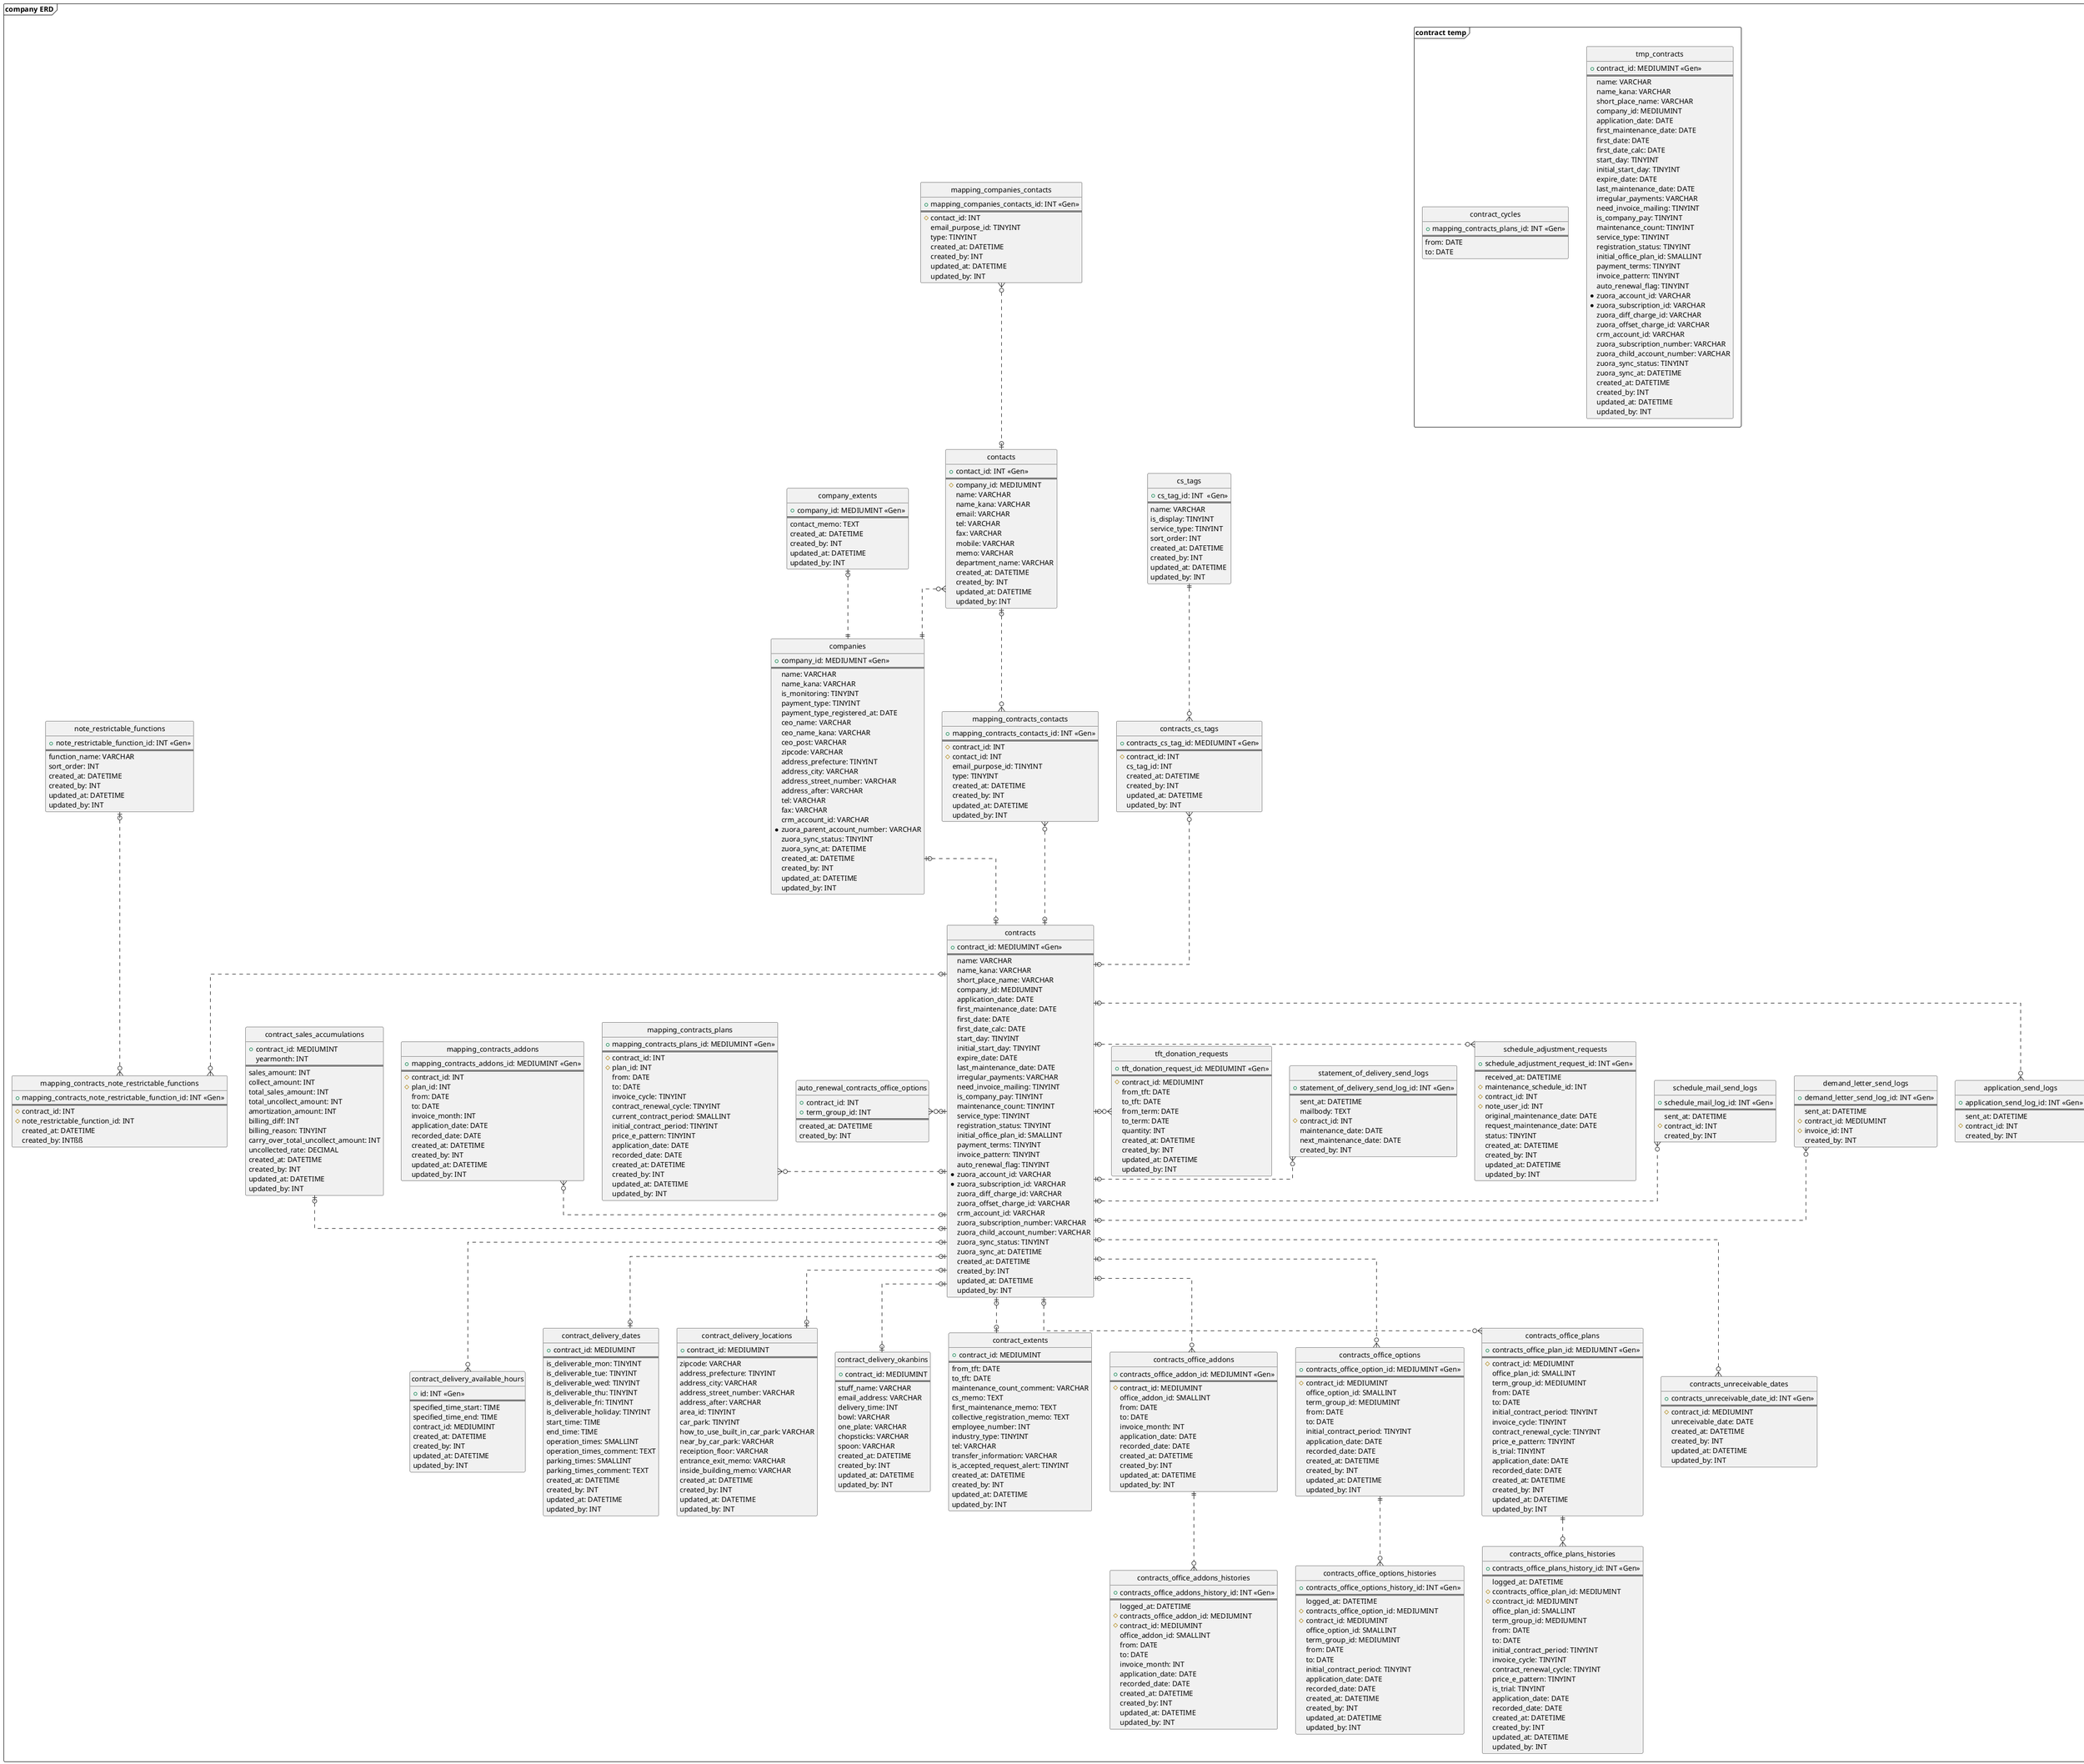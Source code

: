 @startuml

' hide the spot
hide circle

' avoid problems with angled crows feet
skinparam linetype ortho

frame "company ERD" {
  entity "companies" {
    + company_id: MEDIUMINT <<Gen>>
    ==
    name: VARCHAR
    name_kana: VARCHAR
    is_monitoring: TINYINT
    payment_type: TINYINT
    payment_type_registered_at: DATE
    ceo_name: VARCHAR
    ceo_name_kana: VARCHAR
    ceo_post: VARCHAR
    zipcode: VARCHAR
    address_prefecture: TINYINT
    address_city: VARCHAR
    address_street_number: VARCHAR
    address_after: VARCHAR
    tel: VARCHAR
    fax: VARCHAR
    crm_account_id: VARCHAR
    * zuora_parent_account_number: VARCHAR
    zuora_sync_status: TINYINT
    zuora_sync_at: DATETIME
    created_at: DATETIME
    created_by: INT
    updated_at: DATETIME
    updated_by: INT
  }
  entity "company_extents" {
    + company_id: MEDIUMINT <<Gen>>
    ==
    contact_memo: TEXT
    created_at: DATETIME
    created_by: INT
    updated_at: DATETIME
    updated_by: INT
  }
  entity "contacts" {
    + contact_id: INT <<Gen>>
    ==
    # company_id: MEDIUMINT
    name: VARCHAR
    name_kana: VARCHAR
    email: VARCHAR
    tel: VARCHAR
    fax: VARCHAR
    mobile: VARCHAR
    memo: VARCHAR
    department_name: VARCHAR
    created_at: DATETIME
    created_by: INT
    updated_at: DATETIME
    updated_by: INT
  }
  entity "mapping_companies_contacts" {
    + mapping_companies_contacts_id: INT <<Gen>>
    ==
    # contact_id: INT
    email_purpose_id: TINYINT
    type: TINYINT
    created_at: DATETIME
    created_by: INT
    updated_at: DATETIME
    updated_by: INT
  }
  entity "mapping_contracts_addons" {
    + mapping_contracts_addons_id: MEDIUMINT <<Gen>>
    ==
    # contract_id: INT
    # plan_id: INT
    from: DATE
    to: DATE
    invoice_month: INT
    application_date: DATE
    recorded_date: DATE
    created_at: DATETIME
    created_by: INT
    updated_at: DATETIME
    updated_by: INT
  }
  entity "mapping_contracts_contacts" {
    + mapping_contracts_contacts_id: INT <<Gen>>
    ==
    # contract_id: INT
    # contact_id: INT
    email_purpose_id: TINYINT
    type: TINYINT
    created_at: DATETIME
    created_by: INT
    updated_at: DATETIME
    updated_by: INT
  }
  entity "mapping_contracts_plans" {
    + mapping_contracts_plans_id: MEDIUMINT <<Gen>>
    ==
    # contract_id: INT
    # plan_id: INT
    from: DATE
    to: DATE
    invoice_cycle: TINYINT
    contract_renewal_cycle: TINYINT
    current_contract_period: SMALLINT
    initial_contract_period: TINYINT
    price_e_pattern: TINYINT
    application_date: DATE
    recorded_date: DATE
    created_at: DATETIME
    created_by: INT
    updated_at: DATETIME
    updated_by: INT
  }
  entity "contract_delivery_available_hours" {
    + id: INT <<Gen>>
    ==
    specified_time_start: TIME
    specified_time_end: TIME
    contract_id: MEDIUMINT
    created_at: DATETIME
    created_by: INT
    updated_at: DATETIME
    updated_by: INT
  }
  entity "contract_delivery_dates" {
    + contract_id: MEDIUMINT
    ==
    is_deliverable_mon: TINYINT
    is_deliverable_tue: TINYINT
    is_deliverable_wed: TINYINT
    is_deliverable_thu: TINYINT
    is_deliverable_fri: TINYINT
    is_deliverable_holiday: TINYINT
    start_time: TIME
    end_time: TIME
    operation_times: SMALLINT
    operation_times_comment: TEXT
    parking_times: SMALLINT
    parking_times_comment: TEXT
    created_at: DATETIME
    created_by: INT
    updated_at: DATETIME
    updated_by: INT
  }
  entity "contract_delivery_locations" {
    + contract_id: MEDIUMINT
    ==
    zipcode: VARCHAR
    address_prefecture: TINYINT
    address_city: VARCHAR
    address_street_number: VARCHAR
    address_after: VARCHAR
    area_id: TINYINT
    car_park: TINYINT
    how_to_use_built_in_car_park: VARCHAR
    near_by_car_park: VARCHAR
    receiption_floor: VARCHAR
    entrance_exit_memo: VARCHAR
    inside_building_memo: VARCHAR
    created_at: DATETIME
    created_by: INT
    updated_at: DATETIME
    updated_by: INT
  }
  entity "contract_delivery_okanbins" {
    + contract_id: MEDIUMINT
    ==
    stuff_name: VARCHAR
    email_address: VARCHAR
    delivery_time: INT
    bowl: VARCHAR
    one_plate: VARCHAR
    chopsticks: VARCHAR
    spoon: VARCHAR
    created_at: DATETIME
    created_by: INT
    updated_at: DATETIME
    updated_by: INT
  }
  entity "contract_extents" {
    + contract_id: MEDIUMINT
    ==
    from_tft: DATE
    to_tft: DATE
    maintenance_count_comment: VARCHAR
    cs_memo: TEXT
    first_maintenance_memo: TEXT
    collective_registration_memo: TEXT
    employee_number: INT
    industry_type: TINYINT
    tel: VARCHAR
    transfer_information: VARCHAR
    is_accepted_request_alert: TINYINT
    created_at: DATETIME
    created_by: INT
    updated_at: DATETIME
    updated_by: INT
  }
  entity "contract_sales_accumulations" {
    + contract_id: MEDIUMINT
    yearmonth: INT
    ==
    sales_amount: INT
    collect_amount: INT
    total_sales_amount: INT
    total_uncollect_amount: INT
    amortization_amount: INT
    billing_diff: INT
    billing_reason: TINYINT
    carry_over_total_uncollect_amount: INT
    uncollected_rate: DECIMAL
    created_at: DATETIME
    created_by: INT
    updated_at: DATETIME
    updated_by: INT
  }
  entity "contracts" {
    + contract_id: MEDIUMINT <<Gen>>
    ==
    name: VARCHAR
    name_kana: VARCHAR
    short_place_name: VARCHAR
    company_id: MEDIUMINT
    application_date: DATE
    first_maintenance_date: DATE
    first_date: DATE
    first_date_calc: DATE
    start_day: TINYINT
    initial_start_day: TINYINT
    expire_date: DATE
    last_maintenance_date: DATE
    irregular_payments: VARCHAR
    need_invoice_mailing: TINYINT
    is_company_pay: TINYINT
    maintenance_count: TINYINT
    service_type: TINYINT
    registration_status: TINYINT
    initial_office_plan_id: SMALLINT
    payment_terms: TINYINT
    invoice_pattern: TINYINT
    auto_renewal_flag: TINYINT
    * zuora_account_id: VARCHAR
    * zuora_subscription_id: VARCHAR
    zuora_diff_charge_id: VARCHAR
    zuora_offset_charge_id: VARCHAR
    crm_account_id: VARCHAR
    zuora_subscription_number: VARCHAR
    zuora_child_account_number: VARCHAR
    zuora_sync_status: TINYINT
    zuora_sync_at: DATETIME
    created_at: DATETIME
    created_by: INT
    updated_at: DATETIME
    updated_by: INT
  }
  entity "contracts_cs_tags" {
    + contracts_cs_tag_id: MEDIUMINT <<Gen>>
    ==
    # contract_id: INT
    cs_tag_id: INT
    created_at: DATETIME
    created_by: INT
    updated_at: DATETIME
    updated_by: INT
  }
  entity "contracts_office_addons" {
    + contracts_office_addon_id: MEDIUMINT <<Gen>>
    ==
    # contract_id: MEDIUMINT
    office_addon_id: SMALLINT
    from: DATE
    to: DATE
    invoice_month: INT
    application_date: DATE
    recorded_date: DATE
    created_at: DATETIME
    created_by: INT
    updated_at: DATETIME
    updated_by: INT
  }
  entity "contracts_office_addons_histories" {
    + contracts_office_addons_history_id: INT <<Gen>>
    ==
    logged_at: DATETIME
    # contracts_office_addon_id: MEDIUMINT
    # contract_id: MEDIUMINT
    office_addon_id: SMALLINT
    from: DATE
    to: DATE
    invoice_month: INT
    application_date: DATE
    recorded_date: DATE
    created_at: DATETIME
    created_by: INT
    updated_at: DATETIME
    updated_by: INT
  }
  entity "contracts_office_options" {
    + contracts_office_option_id: MEDIUMINT <<Gen>>
    ==
    # contract_id: MEDIUMINT
    office_option_id: SMALLINT
    term_group_id: MEDIUMINT
    from: DATE
    to: DATE
    initial_contract_period: TINYINT
    application_date: DATE
    recorded_date: DATE
    created_at: DATETIME
    created_by: INT
    updated_at: DATETIME
    updated_by: INT
  }
  entity "contracts_office_options_histories" {
    + contracts_office_options_history_id: INT <<Gen>>
    ==
    logged_at: DATETIME
    # contracts_office_option_id: MEDIUMINT
    # contract_id: MEDIUMINT
    office_option_id: SMALLINT
    term_group_id: MEDIUMINT
    from: DATE
    to: DATE
    initial_contract_period: TINYINT
    application_date: DATE
    recorded_date: DATE
    created_at: DATETIME
    created_by: INT
    updated_at: DATETIME
    updated_by: INT
  }
  entity "contracts_office_plans" {
    + contracts_office_plan_id: MEDIUMINT <<Gen>>
    ==
    # contract_id: MEDIUMINT
    office_plan_id: SMALLINT
    term_group_id: MEDIUMINT
    from: DATE
    to: DATE
    initial_contract_period: TINYINT
    invoice_cycle: TINYINT
    contract_renewal_cycle: TINYINT
    price_e_pattern: TINYINT
    is_trial: TINYINT
    application_date: DATE
    recorded_date: DATE
    created_at: DATETIME
    created_by: INT
    updated_at: DATETIME
    updated_by: INT
  }
  entity "contracts_office_plans_histories" {
    + contracts_office_plans_history_id: INT <<Gen>>
    ==
    logged_at: DATETIME
    # ccontracts_office_plan_id: MEDIUMINT
    # ccontract_id: MEDIUMINT
    office_plan_id: SMALLINT
    term_group_id: MEDIUMINT
    from: DATE
    to: DATE
    initial_contract_period: TINYINT
    invoice_cycle: TINYINT
    contract_renewal_cycle: TINYINT
    price_e_pattern: TINYINT
    is_trial: TINYINT
    application_date: DATE
    recorded_date: DATE
    created_at: DATETIME
    created_by: INT
    updated_at: DATETIME
    updated_by: INT
  }
  entity "contracts_unreceivable_dates" {
    + contracts_unreceivable_date_id: INT <<Gen>>
    ==
    # contract_id: MEDIUMINT
    unreceivable_date: DATE
    created_at: DATETIME
    created_by: INT
    updated_at: DATETIME
    updated_by: INT
  }
  entity "cs_tags" {
    + cs_tag_id: INT  <<Gen>>
    ==
    name: VARCHAR
    is_display: TINYINT
    service_type: TINYINT
    sort_order: INT
    created_at: DATETIME
    created_by: INT
    updated_at: DATETIME
    updated_by: INT
  }
  entity "auto_renewal_contracts_office_options" {
    + contract_id: INT
    + term_group_id: INT
    ==
    created_at: DATETIME
    created_by: INT
  }
  entity "note_restrictable_functions" {
    + note_restrictable_function_id: INT <<Gen>>
    ==
    function_name: VARCHAR
    sort_order: INT
    created_at: DATETIME
    created_by: INT
    updated_at: DATETIME
    updated_by: INT
  }
  entity "mapping_contracts_note_restrictable_functions" {
    + mapping_contracts_note_restrictable_function_id: INT <<Gen>>
    ==
    # contract_id: INT
    # note_restrictable_function_id: INT
    created_at: DATETIME
    created_by: INTßß
  }
  entity "application_send_logs" {
    + application_send_log_id: INT <<Gen>>
    ==
    sent_at: DATETIME
    # contract_id: INT
    created_by: INT
  }
  entity "demand_letter_send_logs" {
    + demand_letter_send_log_id: INT <<Gen>>
    ==
    sent_at: DATETIME
    # contract_id: MEDIUMINT
    # invoice_id: INT
    created_by: INT
  }
  entity "schedule_adjustment_requests" {
    + schedule_adjustment_request_id: INT <<Gen>>
    ==
    received_at: DATETIME
    # maintenance_schedule_id: INT
    # contract_id: INT
    # note_user_id: INT
    original_maintenance_date: DATE
    request_maintenance_date: DATE
    status: TINYINT
    created_at: DATETIME
    created_by: INT
    updated_at: DATETIME
    updated_by: INT
  }
  entity "schedule_mail_send_logs" {
    + schedule_mail_log_id: INT <<Gen>>
    ==
    sent_at: DATETIME
    # contract_id: INT
    created_by: INT
  }
  entity "statement_of_delivery_send_logs" {
    + statement_of_delivery_send_log_id: INT <<Gen>>
    ==
    sent_at: DATETIME
    mailbody: TEXT
    # contract_id: INT
    maintenance_date: DATE
    next_maintenance_date: DATE
    created_by: INT
  }
  entity "tft_donation_requests" {
    + tft_donation_request_id: MEDIUMINT <<Gen>>
    ==
    # contract_id: MEDIUMINT
    from_tft: DATE
    to_tft: DATE
    from_term: DATE
    to_term: DATE
    quantity: INT
    created_at: DATETIME
    created_by: INT
    updated_at: DATETIME
    updated_by: INT
  }
  frame "contract temp" {
    entity "tmp_contracts" {
      + contract_id: MEDIUMINT <<Gen>>
      ==
      name: VARCHAR
      name_kana: VARCHAR
      short_place_name: VARCHAR
      company_id: MEDIUMINT
      application_date: DATE
      first_maintenance_date: DATE
      first_date: DATE
      first_date_calc: DATE
      start_day: TINYINT
      initial_start_day: TINYINT
      expire_date: DATE
      last_maintenance_date: DATE
      irregular_payments: VARCHAR
      need_invoice_mailing: TINYINT
      is_company_pay: TINYINT
      maintenance_count: TINYINT
      service_type: TINYINT
      registration_status: TINYINT
      initial_office_plan_id: SMALLINT
      payment_terms: TINYINT
      invoice_pattern: TINYINT
      auto_renewal_flag: TINYINT
      * zuora_account_id: VARCHAR
      * zuora_subscription_id: VARCHAR
      zuora_diff_charge_id: VARCHAR
      zuora_offset_charge_id: VARCHAR
      crm_account_id: VARCHAR
      zuora_subscription_number: VARCHAR
      zuora_child_account_number: VARCHAR
      zuora_sync_status: TINYINT
      zuora_sync_at: DATETIME
      created_at: DATETIME
      created_by: INT
      updated_at: DATETIME
      updated_by: INT
    }
    entity "contract_cycles" {
      + mapping_contracts_plans_id: INT <<Gen>>
      ==
      from: DATE
      to: DATE
    }
  }

  companies ||.u.o| company_extents
  companies ||.u.o{ contacts
  companies |o.d.o| contracts
  contacts |o.u.o{ mapping_companies_contacts
  contacts |o..o{ mapping_contracts_contacts
  mapping_contracts_contacts }o.r.o| contracts
  contracts |o.u.o{ contracts_cs_tags
  contracts_cs_tags }o.u.|| cs_tags
  contracts |o.l.o{ auto_renewal_contracts_office_options
  contracts |o.l.o{ mapping_contracts_plans
  contracts |o.l.o{ mapping_contracts_addons
  contracts |o..o| contract_delivery_dates
  contracts |o..o| contract_delivery_locations
  contracts |o..o| contract_delivery_okanbins
  contracts |o..o| contract_extents
  contracts |o.l.o| contract_sales_accumulations
  contracts |o..o{ contract_delivery_available_hours
  contracts |o..o{ contracts_unreceivable_dates
  contracts |o..o{ contracts_office_addons
  contracts |o..o{ contracts_office_plans
  contracts |o..o{ contracts_office_options
  contracts |o.r.o{ application_send_logs
  contracts |o.r.o{ demand_letter_send_logs
  contracts |o.r.o{ schedule_mail_send_logs
  contracts |o.r.o{ schedule_adjustment_requests
  contracts |o.r.o{ statement_of_delivery_send_logs
  contracts |o.r.o{ tft_donation_requests
  contracts_office_addons ||..o{ contracts_office_addons_histories
  contracts_office_plans ||..o{ contracts_office_plans_histories
  contracts_office_options ||..o{ contracts_office_options_histories
  contracts |o.l.o{ mapping_contracts_note_restrictable_functions
  note_restrictable_functions |o..o{ mapping_contracts_note_restrictable_functions

}

' invoices }o.d.o{ contracts
' boxes }o.d.o| contracts
' contracts |o.d.o{ office_plan_orders
' contracts |o.d.o{ maintenance_schedules
' contracts |o.d.o{ office_addon_orders
' contracts |o.d.o{ application_send_logs
' contracts |o.d.o{ demand_letter_send_logs
' contracts |o.d.o{ schedule_adjustment_requests
' contracts |o.d.o{ schedule_mail_send_logs
' contracts |o.d.o{ statement_of_delivery_send_logs
' contracts |o.d.o{ tft_donation_requests
' contracts |o.d.o{ invoice_detail_spots
' contracts |o.d.o{ invoice_note_templates
' contracts |o.d.o{ mapping_contracts_note_restrictable_functions
' contracts |o.d.o{ mapping_note_users_note_roles
' companies |o.d.o{ invoice_send_logs
' contracts |o.d.o{ plan_revision_logs
' contracts |o.d.o| plan_revision_send_logs

' companies |o.r.o| tmp_contracts
' contracts |o.l.o| tmp_contracts
' tmp_contracts |o..o| contract_delivery_dates
' tmp_contracts |o..o| contract_delivery_locations
' tmp_contracts |o..o| contract_delivery_okanbins
' tmp_contracts |o..o| contract_extents
' tmp_contracts |o..o| contract_sales_accumulations
' tmp_contracts |o..o{ contract_delivery_available_hours
' tmp_contracts |o..o{ contracts_unreceivable_dates
' tmp_contracts |o..o{ contracts_office_plans
' tmp_contracts |o..o{ contracts_cs_tags
' contracts |o.u.o| tmp_boxes

@enduml
